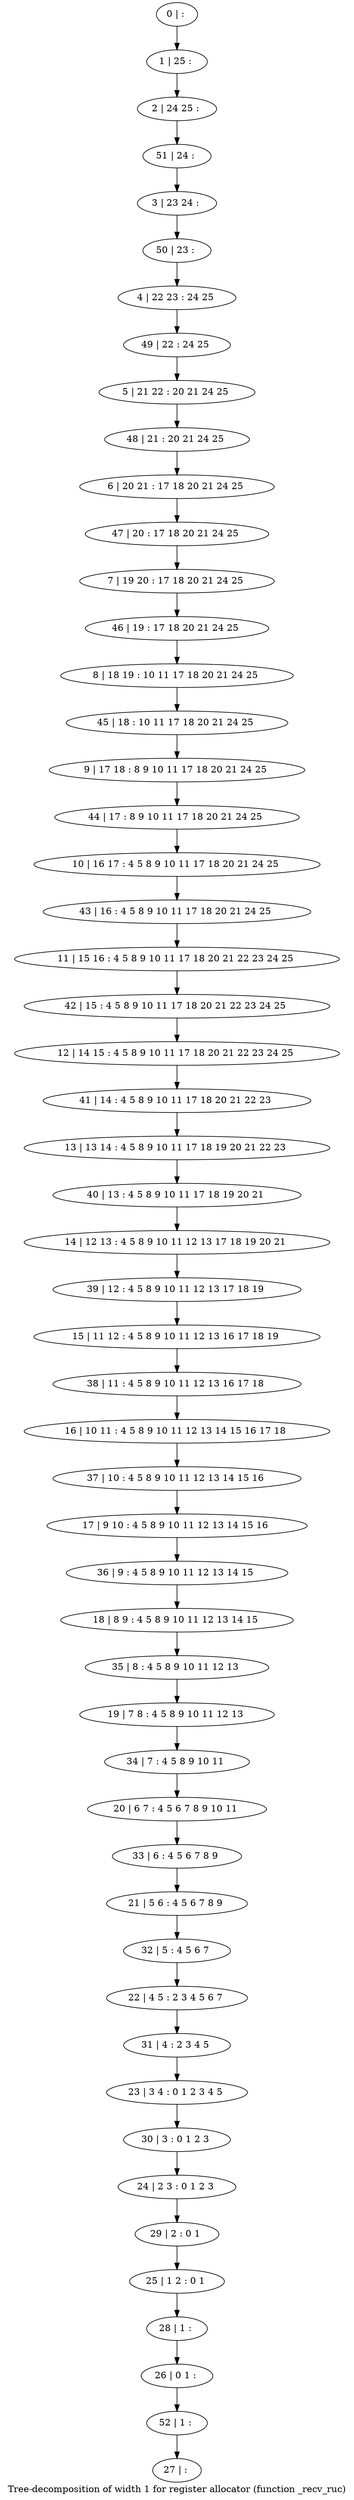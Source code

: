 digraph G {
graph [label="Tree-decomposition of width 1 for register allocator (function _recv_ruc)"]
0[label="0 | : "];
1[label="1 | 25 : "];
2[label="2 | 24 25 : "];
3[label="3 | 23 24 : "];
4[label="4 | 22 23 : 24 25 "];
5[label="5 | 21 22 : 20 21 24 25 "];
6[label="6 | 20 21 : 17 18 20 21 24 25 "];
7[label="7 | 19 20 : 17 18 20 21 24 25 "];
8[label="8 | 18 19 : 10 11 17 18 20 21 24 25 "];
9[label="9 | 17 18 : 8 9 10 11 17 18 20 21 24 25 "];
10[label="10 | 16 17 : 4 5 8 9 10 11 17 18 20 21 24 25 "];
11[label="11 | 15 16 : 4 5 8 9 10 11 17 18 20 21 22 23 24 25 "];
12[label="12 | 14 15 : 4 5 8 9 10 11 17 18 20 21 22 23 24 25 "];
13[label="13 | 13 14 : 4 5 8 9 10 11 17 18 19 20 21 22 23 "];
14[label="14 | 12 13 : 4 5 8 9 10 11 12 13 17 18 19 20 21 "];
15[label="15 | 11 12 : 4 5 8 9 10 11 12 13 16 17 18 19 "];
16[label="16 | 10 11 : 4 5 8 9 10 11 12 13 14 15 16 17 18 "];
17[label="17 | 9 10 : 4 5 8 9 10 11 12 13 14 15 16 "];
18[label="18 | 8 9 : 4 5 8 9 10 11 12 13 14 15 "];
19[label="19 | 7 8 : 4 5 8 9 10 11 12 13 "];
20[label="20 | 6 7 : 4 5 6 7 8 9 10 11 "];
21[label="21 | 5 6 : 4 5 6 7 8 9 "];
22[label="22 | 4 5 : 2 3 4 5 6 7 "];
23[label="23 | 3 4 : 0 1 2 3 4 5 "];
24[label="24 | 2 3 : 0 1 2 3 "];
25[label="25 | 1 2 : 0 1 "];
26[label="26 | 0 1 : "];
27[label="27 | : "];
28[label="28 | 1 : "];
29[label="29 | 2 : 0 1 "];
30[label="30 | 3 : 0 1 2 3 "];
31[label="31 | 4 : 2 3 4 5 "];
32[label="32 | 5 : 4 5 6 7 "];
33[label="33 | 6 : 4 5 6 7 8 9 "];
34[label="34 | 7 : 4 5 8 9 10 11 "];
35[label="35 | 8 : 4 5 8 9 10 11 12 13 "];
36[label="36 | 9 : 4 5 8 9 10 11 12 13 14 15 "];
37[label="37 | 10 : 4 5 8 9 10 11 12 13 14 15 16 "];
38[label="38 | 11 : 4 5 8 9 10 11 12 13 16 17 18 "];
39[label="39 | 12 : 4 5 8 9 10 11 12 13 17 18 19 "];
40[label="40 | 13 : 4 5 8 9 10 11 17 18 19 20 21 "];
41[label="41 | 14 : 4 5 8 9 10 11 17 18 20 21 22 23 "];
42[label="42 | 15 : 4 5 8 9 10 11 17 18 20 21 22 23 24 25 "];
43[label="43 | 16 : 4 5 8 9 10 11 17 18 20 21 24 25 "];
44[label="44 | 17 : 8 9 10 11 17 18 20 21 24 25 "];
45[label="45 | 18 : 10 11 17 18 20 21 24 25 "];
46[label="46 | 19 : 17 18 20 21 24 25 "];
47[label="47 | 20 : 17 18 20 21 24 25 "];
48[label="48 | 21 : 20 21 24 25 "];
49[label="49 | 22 : 24 25 "];
50[label="50 | 23 : "];
51[label="51 | 24 : "];
52[label="52 | 1 : "];
0->1 ;
1->2 ;
28->26 ;
25->28 ;
29->25 ;
24->29 ;
30->24 ;
23->30 ;
31->23 ;
22->31 ;
32->22 ;
21->32 ;
33->21 ;
20->33 ;
34->20 ;
19->34 ;
35->19 ;
18->35 ;
36->18 ;
17->36 ;
37->17 ;
16->37 ;
38->16 ;
15->38 ;
39->15 ;
14->39 ;
40->14 ;
13->40 ;
41->13 ;
12->41 ;
42->12 ;
11->42 ;
43->11 ;
10->43 ;
44->10 ;
9->44 ;
45->9 ;
8->45 ;
46->8 ;
7->46 ;
47->7 ;
6->47 ;
48->6 ;
5->48 ;
49->5 ;
4->49 ;
50->4 ;
3->50 ;
51->3 ;
2->51 ;
52->27 ;
26->52 ;
}
